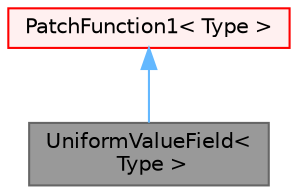 digraph "UniformValueField&lt; Type &gt;"
{
 // LATEX_PDF_SIZE
  bgcolor="transparent";
  edge [fontname=Helvetica,fontsize=10,labelfontname=Helvetica,labelfontsize=10];
  node [fontname=Helvetica,fontsize=10,shape=box,height=0.2,width=0.4];
  Node1 [id="Node000001",label="UniformValueField\<\l Type \>",height=0.2,width=0.4,color="gray40", fillcolor="grey60", style="filled", fontcolor="black",tooltip="Templated function that returns a uniform field based on a run-time selectable Function1 entry."];
  Node2 -> Node1 [id="edge1_Node000001_Node000002",dir="back",color="steelblue1",style="solid",tooltip=" "];
  Node2 [id="Node000002",label="PatchFunction1\< Type \>",height=0.2,width=0.4,color="red", fillcolor="#FFF0F0", style="filled",URL="$classFoam_1_1PatchFunction1.html",tooltip="Top level data entry class for use in dictionaries. Provides a mechanism to specify a variable as a c..."];
}
